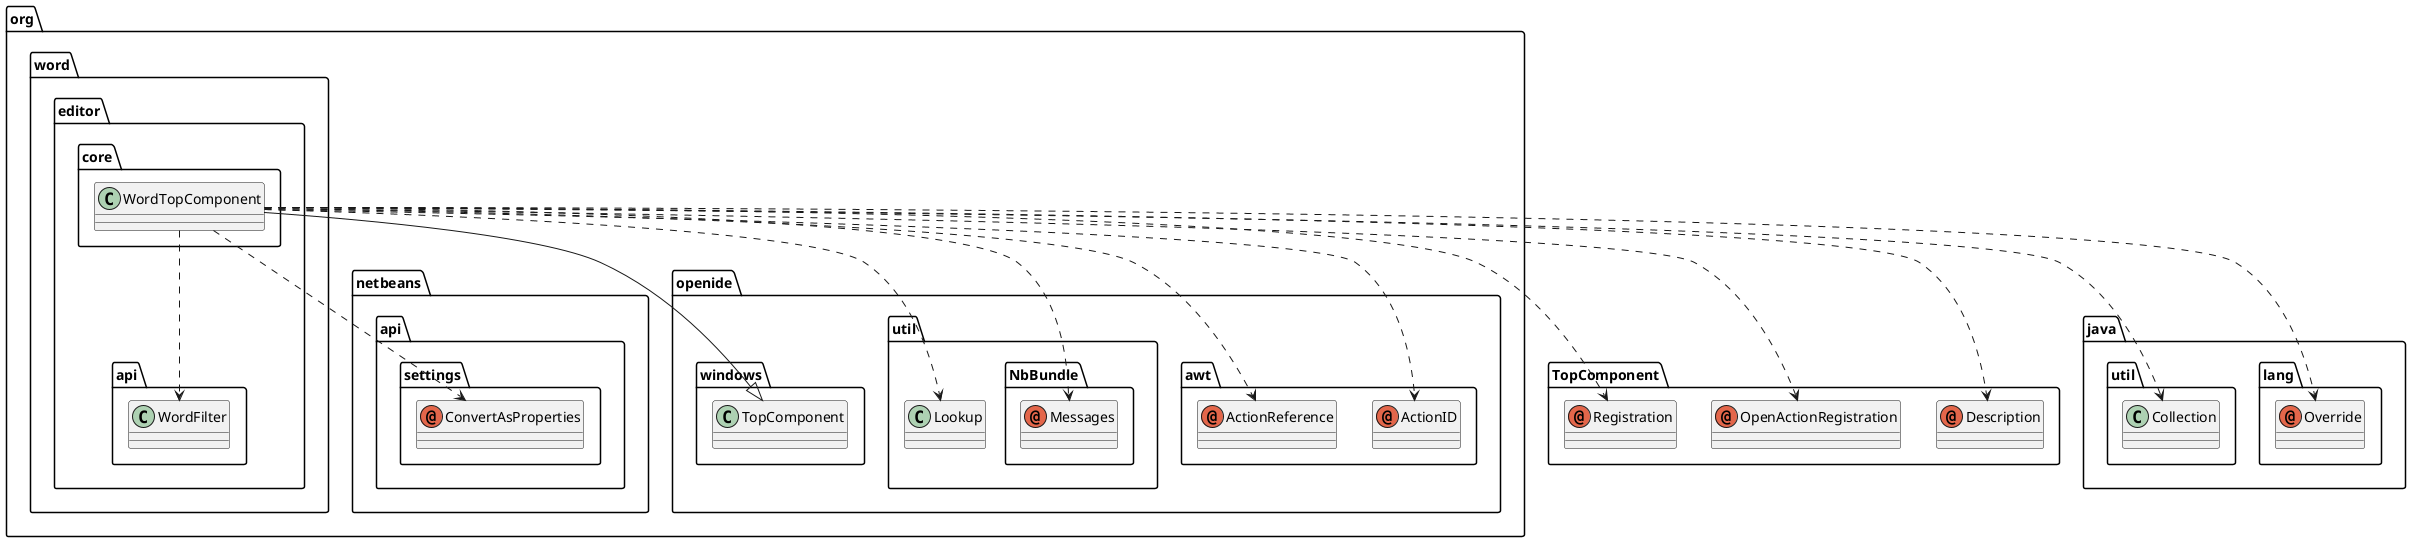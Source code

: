 @startuml
annotation TopComponent.Description
annotation TopComponent.OpenActionRegistration
annotation TopComponent.Registration
annotation java.lang.Override
annotation org.netbeans.api.settings.ConvertAsProperties
annotation org.openide.awt.ActionID
annotation org.openide.awt.ActionReference
annotation org.openide.util.NbBundle.Messages
class java.util.Collection
class org.openide.util.Lookup
class org.openide.windows.TopComponent
class org.word.editor.api.WordFilter
class org.word.editor.core.WordTopComponent
org.word.editor.core.WordTopComponent ..> TopComponent.Description
org.word.editor.core.WordTopComponent ..> TopComponent.OpenActionRegistration
org.word.editor.core.WordTopComponent ..> TopComponent.Registration
org.word.editor.core.WordTopComponent ..> java.lang.Override
org.word.editor.core.WordTopComponent ..> org.netbeans.api.settings.ConvertAsProperties
org.word.editor.core.WordTopComponent ..> org.openide.awt.ActionID
org.word.editor.core.WordTopComponent ..> org.openide.awt.ActionReference
org.word.editor.core.WordTopComponent ..> org.openide.util.NbBundle.Messages
org.word.editor.core.WordTopComponent ..> java.util.Collection
org.word.editor.core.WordTopComponent ..> org.openide.util.Lookup
org.word.editor.core.WordTopComponent --|> org.openide.windows.TopComponent
org.word.editor.core.WordTopComponent ..> org.word.editor.api.WordFilter
@enduml
